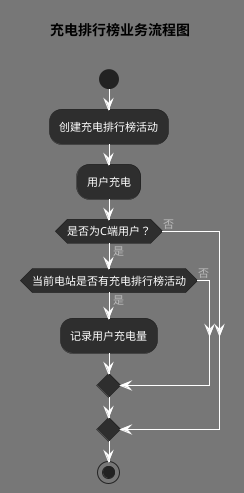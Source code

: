 @startuml
!theme reddress-darkorange
'https://plantuml.com/activity-diagram-beta

title 充电排行榜业务流程图 \n

start

:创建充电排行榜活动;

:用户充电;

if (是否为C端用户？) then (是)

  if (当前电站是否有充电排行榜活动) then (是)

    :记录用户充电量;

  else  (否)
  endif

else (否)
endif

stop

@enduml
